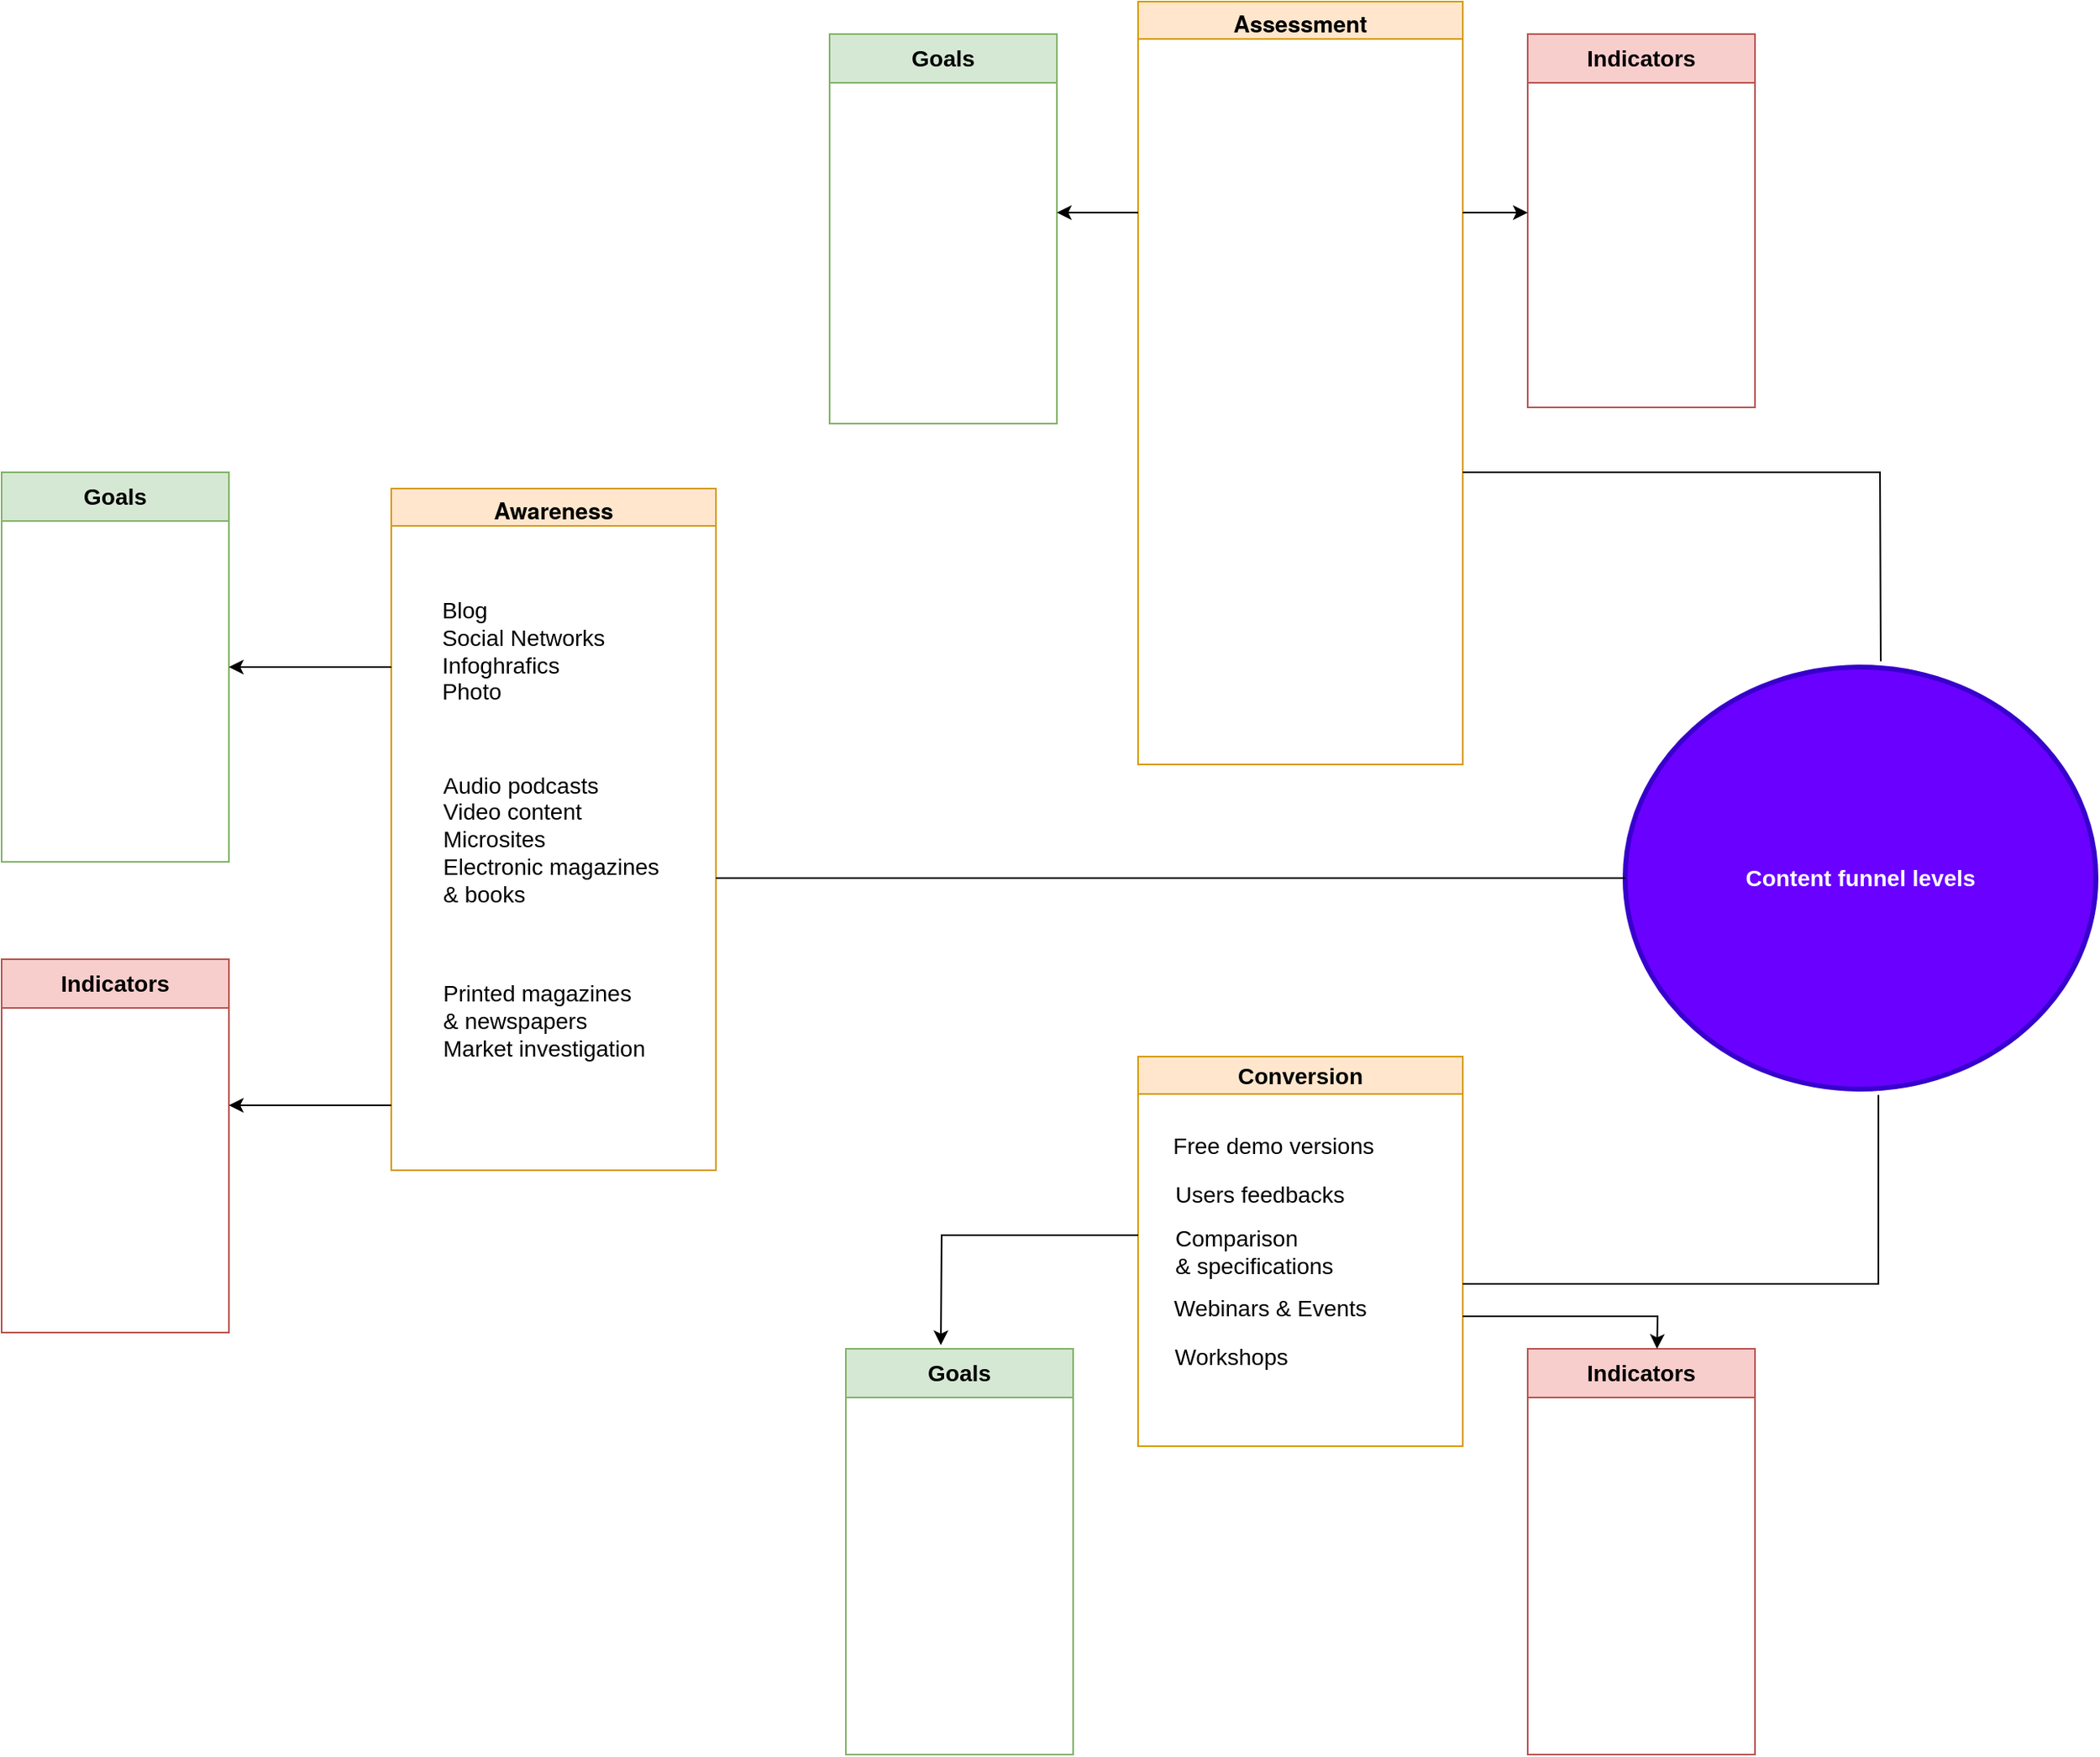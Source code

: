 <mxfile version="20.8.4" type="github">
  <diagram id="W-XU7vy2OOlPiPGa_6Xz" name="Сторінка-1">
    <mxGraphModel dx="2417" dy="2057" grid="1" gridSize="10" guides="1" tooltips="1" connect="1" arrows="1" fold="1" page="1" pageScale="1" pageWidth="827" pageHeight="1169" math="0" shadow="0">
      <root>
        <mxCell id="0" />
        <mxCell id="1" parent="0" />
        <mxCell id="xw8NrH_wL4yB2DSa02c_-1" value="&lt;p style=&quot;margin: 0px; font-variant-numeric: normal; font-variant-east-asian: normal; font-stretch: normal; line-height: normal; font-family: &amp;quot;Helvetica Neue&amp;quot;; text-align: start;&quot; class=&quot;p1&quot;&gt;&lt;font style=&quot;font-size: 14px;&quot;&gt;Assessment&lt;/font&gt;&lt;/p&gt;" style="swimlane;whiteSpace=wrap;html=1;fillColor=#ffe6cc;strokeColor=#d79b00;" parent="1" vertex="1">
          <mxGeometry x="80" y="-80" width="200" height="470" as="geometry" />
        </mxCell>
        <mxCell id="xw8NrH_wL4yB2DSa02c_-2" value="&lt;font style=&quot;font-size: 14px;&quot;&gt;Conversion&lt;/font&gt;" style="swimlane;whiteSpace=wrap;html=1;fillColor=#ffe6cc;strokeColor=#d79b00;" parent="1" vertex="1">
          <mxGeometry x="80" y="570" width="200" height="240" as="geometry" />
        </mxCell>
        <mxCell id="xw8NrH_wL4yB2DSa02c_-8" value="&lt;font style=&quot;font-size: 14px;&quot;&gt;Free demo versions&lt;/font&gt;" style="text;html=1;align=center;verticalAlign=middle;resizable=0;points=[];autosize=1;strokeColor=none;fillColor=none;fontSize=14;" parent="xw8NrH_wL4yB2DSa02c_-2" vertex="1">
          <mxGeometry x="8" y="40" width="150" height="30" as="geometry" />
        </mxCell>
        <mxCell id="xw8NrH_wL4yB2DSa02c_-9" value="Users feedbacks" style="text;html=1;align=left;verticalAlign=middle;resizable=0;points=[];autosize=1;strokeColor=none;fillColor=none;fontSize=14;" parent="xw8NrH_wL4yB2DSa02c_-2" vertex="1">
          <mxGeometry x="21" y="70" width="130" height="30" as="geometry" />
        </mxCell>
        <mxCell id="xw8NrH_wL4yB2DSa02c_-10" value="Comparison&amp;nbsp;&lt;br&gt;&amp;amp; specifications" style="text;html=1;align=left;verticalAlign=middle;resizable=0;points=[];autosize=1;strokeColor=none;fillColor=none;fontSize=14;" parent="xw8NrH_wL4yB2DSa02c_-2" vertex="1">
          <mxGeometry x="21" y="95" width="120" height="50" as="geometry" />
        </mxCell>
        <mxCell id="xw8NrH_wL4yB2DSa02c_-11" value="Webinars &amp;amp; Events" style="text;html=1;align=center;verticalAlign=middle;resizable=0;points=[];autosize=1;strokeColor=none;fillColor=none;fontSize=14;" parent="xw8NrH_wL4yB2DSa02c_-2" vertex="1">
          <mxGeometry x="11" y="140" width="140" height="30" as="geometry" />
        </mxCell>
        <mxCell id="xw8NrH_wL4yB2DSa02c_-12" value="Workshops" style="text;html=1;align=center;verticalAlign=middle;resizable=0;points=[];autosize=1;strokeColor=none;fillColor=none;fontSize=14;strokeWidth=3;" parent="xw8NrH_wL4yB2DSa02c_-2" vertex="1">
          <mxGeometry x="12" y="170" width="90" height="30" as="geometry" />
        </mxCell>
        <mxCell id="xw8NrH_wL4yB2DSa02c_-3" value="&lt;p style=&quot;margin: 0px; font-variant-numeric: normal; font-variant-east-asian: normal; font-stretch: normal; line-height: normal; font-family: &amp;quot;Helvetica Neue&amp;quot;; text-align: start;&quot; class=&quot;p1&quot;&gt;&lt;font style=&quot;font-size: 14px;&quot;&gt;Awareness&lt;/font&gt;&lt;/p&gt;" style="swimlane;whiteSpace=wrap;html=1;fillColor=#ffe6cc;strokeColor=#d79b00;" parent="1" vertex="1">
          <mxGeometry x="-380" y="220" width="200" height="420" as="geometry" />
        </mxCell>
        <mxCell id="xw8NrH_wL4yB2DSa02c_-41" value="&lt;div style=&quot;text-align: left;&quot;&gt;&lt;span style=&quot;background-color: initial;&quot;&gt;Blog&lt;/span&gt;&lt;/div&gt;&lt;font style=&quot;font-size: 14px;&quot;&gt;&lt;div style=&quot;text-align: left;&quot;&gt;&lt;span style=&quot;background-color: initial;&quot;&gt;Social Networks&lt;/span&gt;&lt;/div&gt;&lt;div style=&quot;text-align: left;&quot;&gt;&lt;font style=&quot;background-color: initial;&quot;&gt;Infoghrafic&lt;/font&gt;&lt;span style=&quot;background-color: initial;&quot;&gt;s&lt;/span&gt;&lt;/div&gt;&lt;div style=&quot;text-align: left;&quot;&gt;&lt;span style=&quot;background-color: initial;&quot;&gt;Photo&lt;/span&gt;&lt;/div&gt;&lt;/font&gt;" style="text;html=1;align=center;verticalAlign=middle;resizable=0;points=[];autosize=1;strokeColor=none;fillColor=none;fontSize=14;" parent="xw8NrH_wL4yB2DSa02c_-3" vertex="1">
          <mxGeometry x="21" y="60" width="120" height="80" as="geometry" />
        </mxCell>
        <mxCell id="xw8NrH_wL4yB2DSa02c_-42" value="Audio podcasts&lt;br&gt;Video content&lt;br&gt;Microsites&lt;br&gt;Electronic magazines &lt;br&gt;&amp;amp; books" style="text;html=1;align=left;verticalAlign=middle;resizable=0;points=[];autosize=1;strokeColor=none;fillColor=none;fontSize=14;" parent="xw8NrH_wL4yB2DSa02c_-3" vertex="1">
          <mxGeometry x="30" y="166" width="160" height="100" as="geometry" />
        </mxCell>
        <mxCell id="xw8NrH_wL4yB2DSa02c_-43" value="Printed magazines&amp;nbsp;&lt;br&gt;&amp;amp; newspapers&lt;br&gt;Market investigation" style="text;html=1;align=left;verticalAlign=middle;resizable=0;points=[];autosize=1;strokeColor=none;fillColor=none;fontSize=14;strokeWidth=1;" parent="xw8NrH_wL4yB2DSa02c_-3" vertex="1">
          <mxGeometry x="30" y="298" width="150" height="60" as="geometry" />
        </mxCell>
        <mxCell id="xw8NrH_wL4yB2DSa02c_-4" value="&lt;font style=&quot;font-size: 14px;&quot;&gt;&lt;b&gt;Content funnel levels&lt;/b&gt;&lt;/font&gt;" style="ellipse;whiteSpace=wrap;html=1;fillColor=#6a00ff;fontColor=#ffffff;strokeColor=#3700CC;strokeWidth=3;" parent="1" vertex="1">
          <mxGeometry x="380" y="330" width="290" height="260" as="geometry" />
        </mxCell>
        <mxCell id="xw8NrH_wL4yB2DSa02c_-5" value="" style="endArrow=none;html=1;rounded=0;fontSize=14;entryX=0;entryY=0.5;entryDx=0;entryDy=0;" parent="1" target="xw8NrH_wL4yB2DSa02c_-4" edge="1">
          <mxGeometry width="50" height="50" relative="1" as="geometry">
            <mxPoint x="-180" y="460" as="sourcePoint" />
            <mxPoint x="290" y="430" as="targetPoint" />
          </mxGeometry>
        </mxCell>
        <mxCell id="xw8NrH_wL4yB2DSa02c_-6" value="" style="endArrow=none;html=1;rounded=0;fontSize=14;exitX=0.543;exitY=-0.014;exitDx=0;exitDy=0;exitPerimeter=0;" parent="1" source="xw8NrH_wL4yB2DSa02c_-4" edge="1">
          <mxGeometry width="50" height="50" relative="1" as="geometry">
            <mxPoint x="390" y="370" as="sourcePoint" />
            <mxPoint x="280" y="210" as="targetPoint" />
            <Array as="points">
              <mxPoint x="537" y="210" />
            </Array>
          </mxGeometry>
        </mxCell>
        <mxCell id="xw8NrH_wL4yB2DSa02c_-7" value="" style="endArrow=none;html=1;rounded=0;fontSize=14;entryX=0.538;entryY=1.014;entryDx=0;entryDy=0;entryPerimeter=0;" parent="1" target="xw8NrH_wL4yB2DSa02c_-4" edge="1">
          <mxGeometry width="50" height="50" relative="1" as="geometry">
            <mxPoint x="280" y="710" as="sourcePoint" />
            <mxPoint x="480" y="660" as="targetPoint" />
            <Array as="points">
              <mxPoint x="536" y="710" />
            </Array>
          </mxGeometry>
        </mxCell>
        <mxCell id="xw8NrH_wL4yB2DSa02c_-20" value="&lt;b&gt;Goals&lt;/b&gt;" style="swimlane;fontStyle=0;childLayout=stackLayout;horizontal=1;startSize=30;horizontalStack=0;resizeParent=1;resizeParentMax=0;resizeLast=0;collapsible=1;marginBottom=0;whiteSpace=wrap;html=1;strokeWidth=1;fontSize=14;fillColor=#d5e8d4;strokeColor=#82b366;" parent="1" vertex="1">
          <mxGeometry x="-110" y="-60" width="140" height="240" as="geometry" />
        </mxCell>
        <mxCell id="xw8NrH_wL4yB2DSa02c_-25" value="&lt;b&gt;Indicators&lt;/b&gt;" style="swimlane;fontStyle=0;childLayout=stackLayout;horizontal=1;startSize=30;horizontalStack=0;resizeParent=1;resizeParentMax=0;resizeLast=0;collapsible=1;marginBottom=0;whiteSpace=wrap;html=1;strokeWidth=1;fontSize=14;fillColor=#f8cecc;strokeColor=#b85450;" parent="1" vertex="1">
          <mxGeometry x="320" y="-60" width="140" height="230" as="geometry" />
        </mxCell>
        <mxCell id="xw8NrH_wL4yB2DSa02c_-29" value="" style="endArrow=classic;html=1;rounded=0;fontSize=14;" parent="1" edge="1">
          <mxGeometry width="50" height="50" relative="1" as="geometry">
            <mxPoint x="80" y="50" as="sourcePoint" />
            <mxPoint x="30" y="50" as="targetPoint" />
          </mxGeometry>
        </mxCell>
        <mxCell id="xw8NrH_wL4yB2DSa02c_-30" value="" style="endArrow=classic;html=1;rounded=0;fontSize=14;" parent="1" edge="1">
          <mxGeometry width="50" height="50" relative="1" as="geometry">
            <mxPoint x="280" y="50" as="sourcePoint" />
            <mxPoint x="320" y="50" as="targetPoint" />
          </mxGeometry>
        </mxCell>
        <mxCell id="xw8NrH_wL4yB2DSa02c_-31" value="&lt;b&gt;Goals&lt;/b&gt;" style="swimlane;fontStyle=0;childLayout=stackLayout;horizontal=1;startSize=30;horizontalStack=0;resizeParent=1;resizeParentMax=0;resizeLast=0;collapsible=1;marginBottom=0;whiteSpace=wrap;html=1;strokeWidth=1;fontSize=14;fillColor=#d5e8d4;strokeColor=#82b366;" parent="1" vertex="1">
          <mxGeometry x="-100" y="750" width="140" height="250" as="geometry" />
        </mxCell>
        <mxCell id="xw8NrH_wL4yB2DSa02c_-32" value="&lt;b&gt;Indicators&lt;/b&gt;" style="swimlane;fontStyle=0;childLayout=stackLayout;horizontal=1;startSize=30;horizontalStack=0;resizeParent=1;resizeParentMax=0;resizeLast=0;collapsible=1;marginBottom=0;whiteSpace=wrap;html=1;strokeWidth=1;fontSize=14;fillColor=#f8cecc;strokeColor=#b85450;" parent="1" vertex="1">
          <mxGeometry x="320" y="750" width="140" height="250" as="geometry" />
        </mxCell>
        <mxCell id="xw8NrH_wL4yB2DSa02c_-33" value="" style="endArrow=classic;html=1;rounded=0;fontSize=14;entryX=0.418;entryY=-0.009;entryDx=0;entryDy=0;entryPerimeter=0;" parent="1" target="xw8NrH_wL4yB2DSa02c_-31" edge="1">
          <mxGeometry width="50" height="50" relative="1" as="geometry">
            <mxPoint x="80" y="680" as="sourcePoint" />
            <mxPoint x="70" y="630" as="targetPoint" />
            <Array as="points">
              <mxPoint x="-41" y="680" />
            </Array>
          </mxGeometry>
        </mxCell>
        <mxCell id="xw8NrH_wL4yB2DSa02c_-34" value="" style="endArrow=classic;html=1;rounded=0;fontSize=14;entryX=0.569;entryY=0;entryDx=0;entryDy=0;entryPerimeter=0;" parent="1" target="xw8NrH_wL4yB2DSa02c_-32" edge="1">
          <mxGeometry width="50" height="50" relative="1" as="geometry">
            <mxPoint x="280" y="730" as="sourcePoint" />
            <mxPoint x="340" y="700" as="targetPoint" />
            <Array as="points">
              <mxPoint x="400" y="730" />
            </Array>
          </mxGeometry>
        </mxCell>
        <mxCell id="xw8NrH_wL4yB2DSa02c_-35" value="&lt;b&gt;Indicators&lt;/b&gt;" style="swimlane;fontStyle=0;childLayout=stackLayout;horizontal=1;startSize=30;horizontalStack=0;resizeParent=1;resizeParentMax=0;resizeLast=0;collapsible=1;marginBottom=0;whiteSpace=wrap;html=1;strokeWidth=1;fontSize=14;fillColor=#f8cecc;strokeColor=#b85450;" parent="1" vertex="1">
          <mxGeometry x="-620" y="510" width="140" height="230" as="geometry" />
        </mxCell>
        <mxCell id="xw8NrH_wL4yB2DSa02c_-36" value="&lt;b&gt;Goals&lt;/b&gt;" style="swimlane;fontStyle=0;childLayout=stackLayout;horizontal=1;startSize=30;horizontalStack=0;resizeParent=1;resizeParentMax=0;resizeLast=0;collapsible=1;marginBottom=0;whiteSpace=wrap;html=1;strokeWidth=1;fontSize=14;fillColor=#d5e8d4;strokeColor=#82b366;" parent="1" vertex="1">
          <mxGeometry x="-620" y="210" width="140" height="240" as="geometry" />
        </mxCell>
        <mxCell id="xw8NrH_wL4yB2DSa02c_-38" value="" style="endArrow=classic;html=1;rounded=0;fontSize=14;" parent="1" edge="1">
          <mxGeometry width="50" height="50" relative="1" as="geometry">
            <mxPoint x="-380" y="330" as="sourcePoint" />
            <mxPoint x="-480" y="330" as="targetPoint" />
          </mxGeometry>
        </mxCell>
        <mxCell id="xw8NrH_wL4yB2DSa02c_-39" value="" style="endArrow=classic;html=1;rounded=0;fontSize=14;" parent="1" edge="1">
          <mxGeometry width="50" height="50" relative="1" as="geometry">
            <mxPoint x="-380" y="600" as="sourcePoint" />
            <mxPoint x="-480" y="600" as="targetPoint" />
          </mxGeometry>
        </mxCell>
      </root>
    </mxGraphModel>
  </diagram>
</mxfile>
